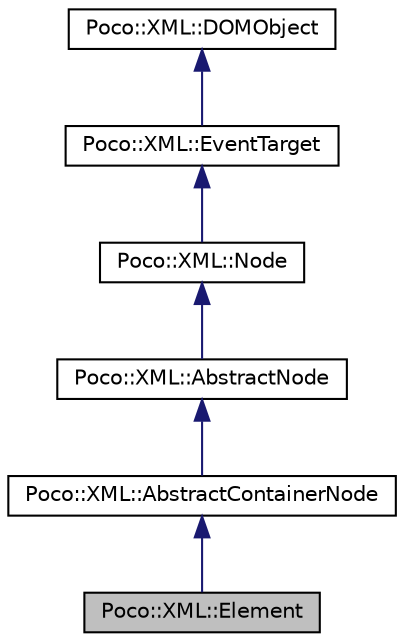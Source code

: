 digraph "Poco::XML::Element"
{
 // LATEX_PDF_SIZE
  edge [fontname="Helvetica",fontsize="10",labelfontname="Helvetica",labelfontsize="10"];
  node [fontname="Helvetica",fontsize="10",shape=record];
  Node1 [label="Poco::XML::Element",height=0.2,width=0.4,color="black", fillcolor="grey75", style="filled", fontcolor="black",tooltip=" "];
  Node2 -> Node1 [dir="back",color="midnightblue",fontsize="10",style="solid",fontname="Helvetica"];
  Node2 [label="Poco::XML::AbstractContainerNode",height=0.2,width=0.4,color="black", fillcolor="white", style="filled",URL="$classPoco_1_1XML_1_1AbstractContainerNode.html",tooltip=" "];
  Node3 -> Node2 [dir="back",color="midnightblue",fontsize="10",style="solid",fontname="Helvetica"];
  Node3 [label="Poco::XML::AbstractNode",height=0.2,width=0.4,color="black", fillcolor="white", style="filled",URL="$classPoco_1_1XML_1_1AbstractNode.html",tooltip=" "];
  Node4 -> Node3 [dir="back",color="midnightblue",fontsize="10",style="solid",fontname="Helvetica"];
  Node4 [label="Poco::XML::Node",height=0.2,width=0.4,color="black", fillcolor="white", style="filled",URL="$classPoco_1_1XML_1_1Node.html",tooltip=" "];
  Node5 -> Node4 [dir="back",color="midnightblue",fontsize="10",style="solid",fontname="Helvetica"];
  Node5 [label="Poco::XML::EventTarget",height=0.2,width=0.4,color="black", fillcolor="white", style="filled",URL="$classPoco_1_1XML_1_1EventTarget.html",tooltip=" "];
  Node6 -> Node5 [dir="back",color="midnightblue",fontsize="10",style="solid",fontname="Helvetica"];
  Node6 [label="Poco::XML::DOMObject",height=0.2,width=0.4,color="black", fillcolor="white", style="filled",URL="$classPoco_1_1XML_1_1DOMObject.html",tooltip=" "];
}
